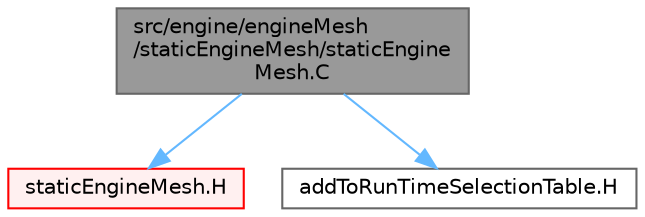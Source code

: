 digraph "src/engine/engineMesh/staticEngineMesh/staticEngineMesh.C"
{
 // LATEX_PDF_SIZE
  bgcolor="transparent";
  edge [fontname=Helvetica,fontsize=10,labelfontname=Helvetica,labelfontsize=10];
  node [fontname=Helvetica,fontsize=10,shape=box,height=0.2,width=0.4];
  Node1 [id="Node000001",label="src/engine/engineMesh\l/staticEngineMesh/staticEngine\lMesh.C",height=0.2,width=0.4,color="gray40", fillcolor="grey60", style="filled", fontcolor="black",tooltip=" "];
  Node1 -> Node2 [id="edge1_Node000001_Node000002",color="steelblue1",style="solid",tooltip=" "];
  Node2 [id="Node000002",label="staticEngineMesh.H",height=0.2,width=0.4,color="red", fillcolor="#FFF0F0", style="filled",URL="$staticEngineMesh_8H.html",tooltip=" "];
  Node1 -> Node371 [id="edge2_Node000001_Node000371",color="steelblue1",style="solid",tooltip=" "];
  Node371 [id="Node000371",label="addToRunTimeSelectionTable.H",height=0.2,width=0.4,color="grey40", fillcolor="white", style="filled",URL="$addToRunTimeSelectionTable_8H.html",tooltip="Macros for easy insertion into run-time selection tables."];
}
